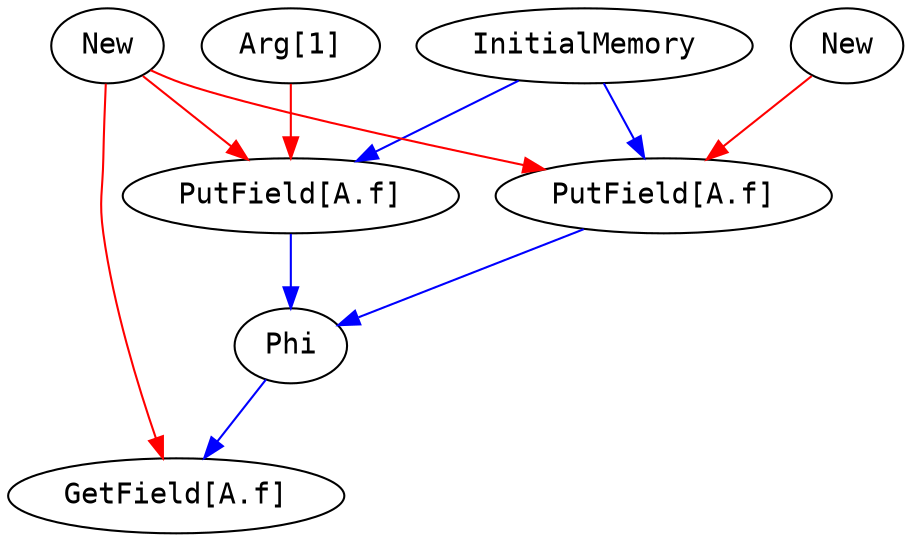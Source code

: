 digraph G {
node [fontname = "Courier"];
2 [label = "InitialMemory"] ;
4 [label = "Arg[1]"] ;
21 [label = "New"] ;
28 [label = "New"] ;
32 [label = "PutField[A.f]"] ;
34 [label = "PutField[A.f]"] ;
35 [label = "Phi"] ;
37 [label = "GetField[A.f]"] ;
4 -> 34 [color = red];
21 -> 32 [color = red];
21 -> 34 [color = red];
21 -> 37 [color = red];
2 -> 34 [color = blue];
28 -> 32 [color = red];
2 -> 32 [color = blue];
32 -> 35 [color = blue];
34 -> 35 [color = blue];
35 -> 37 [color = blue];
}
